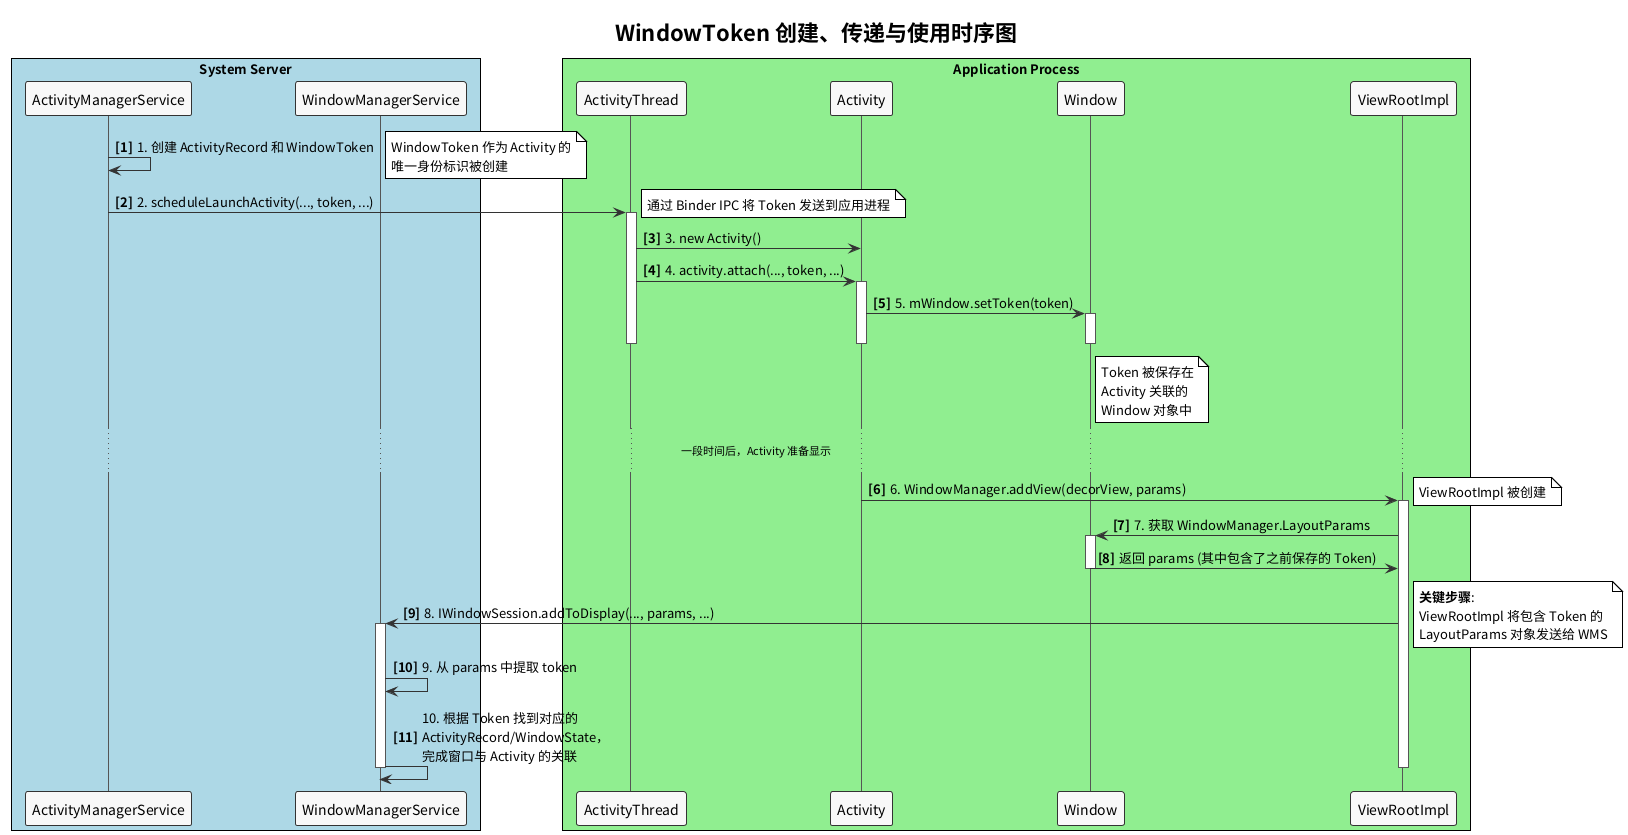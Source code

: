 @startuml
!theme plain
skinparam defaultFontName "Noto Sans CJK SC"
skinparam defaultFontColor #000000
skinparam sequence {
    ArrowColor #333333
    ActorBorderColor #333333
    LifeLineBorderColor #555555
    ParticipantBorderColor #333333
    ParticipantBackgroundColor #F8F8F8
}

title WindowToken 创建、传递与使用时序图

box "System Server" #LightBlue
    participant "ActivityManagerService" as AMS
    participant "WindowManagerService" as WMS
end box

box "Application Process" #LightGreen
    participant "ActivityThread" as AT
    participant "Activity" as Act
    participant "Window" as Win
    participant "ViewRootImpl" as VRI
end box

autonumber "<b>[0]"

AMS -> AMS: 1. 创建 ActivityRecord 和 WindowToken
note right: WindowToken 作为 Activity 的\n唯一身份标识被创建

AMS -> AT: 2. scheduleLaunchActivity(..., token, ...)
note right: 通过 Binder IPC 将 Token 发送到应用进程

activate AT
AT -> Act: 3. new Activity()
AT -> Act: 4. activity.attach(..., token, ...)
activate Act

Act -> Win: 5. mWindow.setToken(token)
activate Win
note right of Win: Token 被保存在\nActivity 关联的\nWindow 对象中
deactivate Win
deactivate Act

deactivate AT

... 一段时间后，Activity 准备显示 ...

Act -> VRI: 6. WindowManager.addView(decorView, params)
note right: ViewRootImpl 被创建

activate VRI
VRI -> Win: 7. 获取 WindowManager.LayoutParams
activate Win
Win -> VRI: 返回 params (其中包含了之前保存的 Token)
deactivate Win

VRI -> WMS: 8. IWindowSession.addToDisplay(..., params, ...)
note right: **关键步骤**:\nViewRootImpl 将包含 Token 的\nLayoutParams 对象发送给 WMS

activate WMS
WMS -> WMS: 9. 从 params 中提取 token
WMS -> WMS: 10. 根据 Token 找到对应的\nActivityRecord/WindowState，\n完成窗口与 Activity 的关联
deactivate WMS

deactivate VRI
@enduml